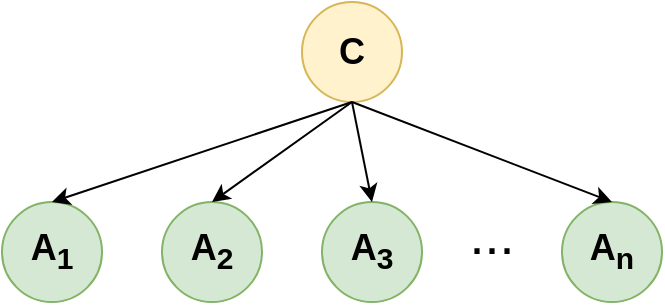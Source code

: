 <mxfile version="15.8.5" type="github">
  <diagram id="YAd425cXFlQ5n6y8rbPj" name="第 1 页">
    <mxGraphModel dx="782" dy="540" grid="1" gridSize="10" guides="1" tooltips="1" connect="1" arrows="1" fold="1" page="1" pageScale="1" pageWidth="827" pageHeight="1169" math="0" shadow="0">
      <root>
        <mxCell id="0" />
        <mxCell id="1" parent="0" />
        <mxCell id="61BTkl-m2PoENC-lij2Q-1" value="&lt;font style=&quot;font-size: 18px&quot;&gt;&lt;b&gt;C&lt;/b&gt;&lt;/font&gt;" style="ellipse;whiteSpace=wrap;html=1;aspect=fixed;fillColor=#fff2cc;strokeColor=#d6b656;" vertex="1" parent="1">
          <mxGeometry x="430" y="130" width="50" height="50" as="geometry" />
        </mxCell>
        <mxCell id="61BTkl-m2PoENC-lij2Q-2" value="&lt;font style=&quot;font-size: 18px&quot;&gt;&lt;b&gt;A&lt;sub&gt;1&lt;/sub&gt;&lt;/b&gt;&lt;/font&gt;" style="ellipse;whiteSpace=wrap;html=1;aspect=fixed;fillColor=#d5e8d4;strokeColor=#82b366;" vertex="1" parent="1">
          <mxGeometry x="280" y="230" width="50" height="50" as="geometry" />
        </mxCell>
        <mxCell id="61BTkl-m2PoENC-lij2Q-3" value="&lt;font style=&quot;font-size: 18px&quot;&gt;&lt;b&gt;A&lt;sub&gt;2&lt;/sub&gt;&lt;/b&gt;&lt;/font&gt;" style="ellipse;whiteSpace=wrap;html=1;aspect=fixed;fillColor=#d5e8d4;strokeColor=#82b366;" vertex="1" parent="1">
          <mxGeometry x="360" y="230" width="50" height="50" as="geometry" />
        </mxCell>
        <mxCell id="61BTkl-m2PoENC-lij2Q-4" value="&lt;font style=&quot;font-size: 18px&quot;&gt;&lt;b&gt;A&lt;sub&gt;3&lt;/sub&gt;&lt;/b&gt;&lt;/font&gt;" style="ellipse;whiteSpace=wrap;html=1;aspect=fixed;fillColor=#d5e8d4;strokeColor=#82b366;" vertex="1" parent="1">
          <mxGeometry x="440" y="230" width="50" height="50" as="geometry" />
        </mxCell>
        <mxCell id="61BTkl-m2PoENC-lij2Q-5" value="&lt;font style=&quot;font-size: 18px&quot;&gt;&lt;b&gt;A&lt;sub&gt;n&lt;br&gt;&lt;/sub&gt;&lt;/b&gt;&lt;/font&gt;" style="ellipse;whiteSpace=wrap;html=1;aspect=fixed;fillColor=#d5e8d4;strokeColor=#82b366;" vertex="1" parent="1">
          <mxGeometry x="560" y="230" width="50" height="50" as="geometry" />
        </mxCell>
        <mxCell id="61BTkl-m2PoENC-lij2Q-6" value="" style="endArrow=classic;html=1;rounded=0;exitX=0.5;exitY=1;exitDx=0;exitDy=0;entryX=0.5;entryY=0;entryDx=0;entryDy=0;" edge="1" parent="1" source="61BTkl-m2PoENC-lij2Q-1" target="61BTkl-m2PoENC-lij2Q-2">
          <mxGeometry width="50" height="50" relative="1" as="geometry">
            <mxPoint x="370" y="300" as="sourcePoint" />
            <mxPoint x="420" y="250" as="targetPoint" />
          </mxGeometry>
        </mxCell>
        <mxCell id="61BTkl-m2PoENC-lij2Q-7" value="" style="endArrow=classic;html=1;rounded=0;exitX=0.5;exitY=1;exitDx=0;exitDy=0;entryX=0.5;entryY=0;entryDx=0;entryDy=0;" edge="1" parent="1" source="61BTkl-m2PoENC-lij2Q-1" target="61BTkl-m2PoENC-lij2Q-3">
          <mxGeometry width="50" height="50" relative="1" as="geometry">
            <mxPoint x="370" y="300" as="sourcePoint" />
            <mxPoint x="420" y="250" as="targetPoint" />
          </mxGeometry>
        </mxCell>
        <mxCell id="61BTkl-m2PoENC-lij2Q-8" value="" style="endArrow=classic;html=1;rounded=0;exitX=0.5;exitY=1;exitDx=0;exitDy=0;entryX=0.5;entryY=0;entryDx=0;entryDy=0;" edge="1" parent="1" source="61BTkl-m2PoENC-lij2Q-1" target="61BTkl-m2PoENC-lij2Q-4">
          <mxGeometry width="50" height="50" relative="1" as="geometry">
            <mxPoint x="370" y="300" as="sourcePoint" />
            <mxPoint x="420" y="250" as="targetPoint" />
          </mxGeometry>
        </mxCell>
        <mxCell id="61BTkl-m2PoENC-lij2Q-9" value="" style="endArrow=classic;html=1;rounded=0;exitX=0.5;exitY=1;exitDx=0;exitDy=0;entryX=0.5;entryY=0;entryDx=0;entryDy=0;" edge="1" parent="1" source="61BTkl-m2PoENC-lij2Q-1" target="61BTkl-m2PoENC-lij2Q-5">
          <mxGeometry width="50" height="50" relative="1" as="geometry">
            <mxPoint x="360" y="300" as="sourcePoint" />
            <mxPoint x="420" y="250" as="targetPoint" />
          </mxGeometry>
        </mxCell>
        <mxCell id="61BTkl-m2PoENC-lij2Q-10" value="&lt;font style=&quot;font-size: 27px&quot;&gt;...&lt;/font&gt;" style="text;html=1;strokeColor=none;fillColor=none;align=center;verticalAlign=middle;whiteSpace=wrap;rounded=0;fontSize=18;" vertex="1" parent="1">
          <mxGeometry x="495" y="232" width="60" height="30" as="geometry" />
        </mxCell>
      </root>
    </mxGraphModel>
  </diagram>
</mxfile>
